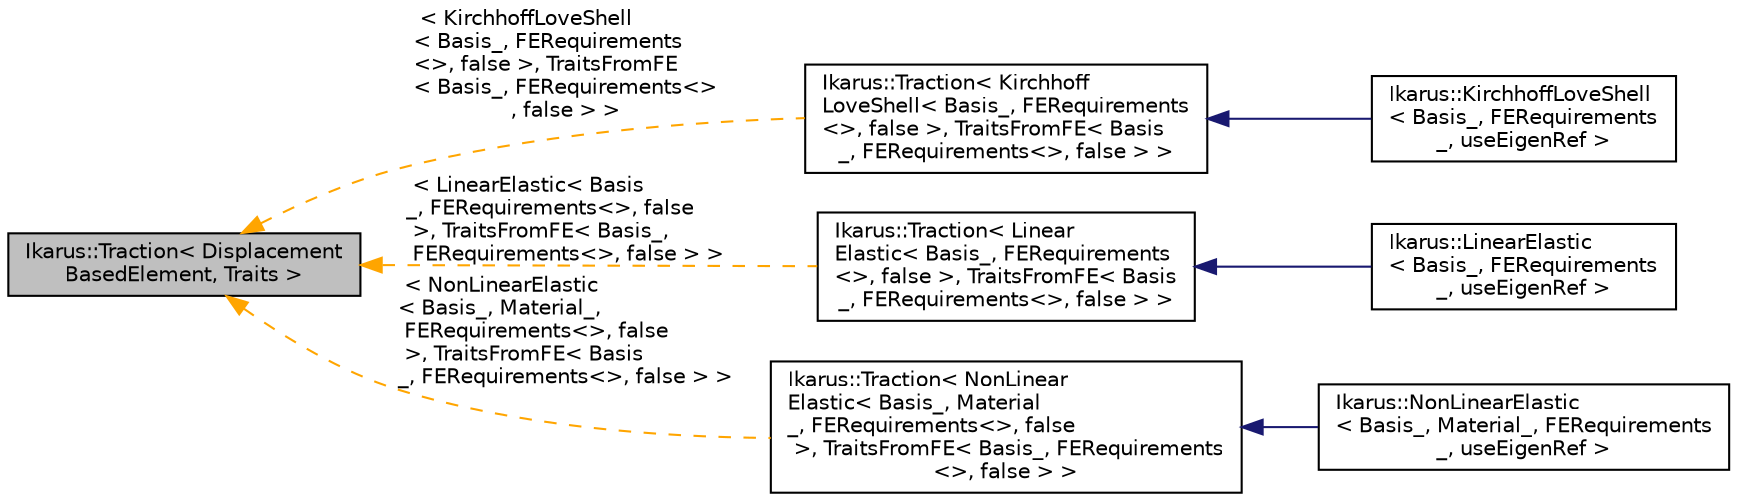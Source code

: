 digraph "Ikarus::Traction&lt; DisplacementBasedElement, Traits &gt;"
{
 // LATEX_PDF_SIZE
  edge [fontname="Helvetica",fontsize="10",labelfontname="Helvetica",labelfontsize="10"];
  node [fontname="Helvetica",fontsize="10",shape=record];
  rankdir="LR";
  Node1 [label="Ikarus::Traction\< Displacement\lBasedElement, Traits \>",height=0.2,width=0.4,color="black", fillcolor="grey75", style="filled", fontcolor="black",tooltip="Traction class represents distributed traction load that can be applied."];
  Node1 -> Node2 [dir="back",color="orange",fontsize="10",style="dashed",label=" \< KirchhoffLoveShell\l\< Basis_, FERequirements\l\<\>, false \>, TraitsFromFE\l\< Basis_, FERequirements\<\>\l, false \> \>" ];
  Node2 [label="Ikarus::Traction\< Kirchhoff\lLoveShell\< Basis_, FERequirements\l\<\>, false \>, TraitsFromFE\< Basis\l_, FERequirements\<\>, false \> \>",height=0.2,width=0.4,color="black", fillcolor="white", style="filled",URL="$a01293.html",tooltip=" "];
  Node2 -> Node3 [dir="back",color="midnightblue",fontsize="10",style="solid"];
  Node3 [label="Ikarus::KirchhoffLoveShell\l\< Basis_, FERequirements\l_, useEigenRef \>",height=0.2,width=0.4,color="black", fillcolor="white", style="filled",URL="$a01281.html",tooltip="Kirchhoff-Love shell finite element class."];
  Node1 -> Node4 [dir="back",color="orange",fontsize="10",style="dashed",label=" \< LinearElastic\< Basis\l_, FERequirements\<\>, false\l \>, TraitsFromFE\< Basis_,\l FERequirements\<\>, false \> \>" ];
  Node4 [label="Ikarus::Traction\< Linear\lElastic\< Basis_, FERequirements\l\<\>, false \>, TraitsFromFE\< Basis\l_, FERequirements\<\>, false \> \>",height=0.2,width=0.4,color="black", fillcolor="white", style="filled",URL="$a01293.html",tooltip=" "];
  Node4 -> Node5 [dir="back",color="midnightblue",fontsize="10",style="solid"];
  Node5 [label="Ikarus::LinearElastic\l\< Basis_, FERequirements\l_, useEigenRef \>",height=0.2,width=0.4,color="black", fillcolor="white", style="filled",URL="$a01289.html",tooltip="LinearElastic class represents a linear elastic finite element."];
  Node1 -> Node6 [dir="back",color="orange",fontsize="10",style="dashed",label=" \< NonLinearElastic\l\< Basis_, Material_,\l FERequirements\<\>, false\l \>, TraitsFromFE\< Basis\l_, FERequirements\<\>, false \> \>" ];
  Node6 [label="Ikarus::Traction\< NonLinear\lElastic\< Basis_, Material\l_, FERequirements\<\>, false\l \>, TraitsFromFE\< Basis_, FERequirements\l\<\>, false \> \>",height=0.2,width=0.4,color="black", fillcolor="white", style="filled",URL="$a01293.html",tooltip=" "];
  Node6 -> Node7 [dir="back",color="midnightblue",fontsize="10",style="solid"];
  Node7 [label="Ikarus::NonLinearElastic\l\< Basis_, Material_, FERequirements\l_, useEigenRef \>",height=0.2,width=0.4,color="black", fillcolor="white", style="filled",URL="$a01329.html",tooltip="NonLinearElastic class represents a non-linear elastic finite element."];
}
